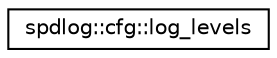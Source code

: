 digraph "Иерархия классов. Графический вид."
{
  edge [fontname="Helvetica",fontsize="10",labelfontname="Helvetica",labelfontsize="10"];
  node [fontname="Helvetica",fontsize="10",shape=record];
  rankdir="LR";
  Node0 [label="spdlog::cfg::log_levels",height=0.2,width=0.4,color="black", fillcolor="white", style="filled",URL="$classspdlog_1_1cfg_1_1log__levels.html"];
}
